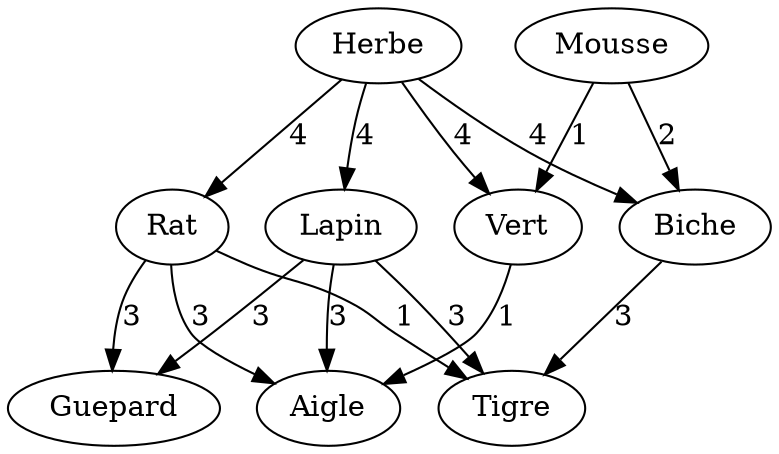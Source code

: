 digraph G {
    Lapin -> Guepard [label="3"];
    Lapin -> Tigre [label="3"];
    Lapin -> Aigle [label="3"];
    Herbe -> Lapin [label="4"];
    Herbe -> Biche [label="4"];
    Herbe -> Rat [label="4"];
    Vert -> Aigle [label="1"];
    Rat -> Guepard [label="3"];
    Rat -> Tigre [label="1"];
    Rat -> Aigle [label="3"];
    Mousse -> Biche [label="2"];
    Biche -> Tigre [label="3"];
    Herbe -> Vert  [label="4"];
    Mousse -> Vert [label="1"];
}
